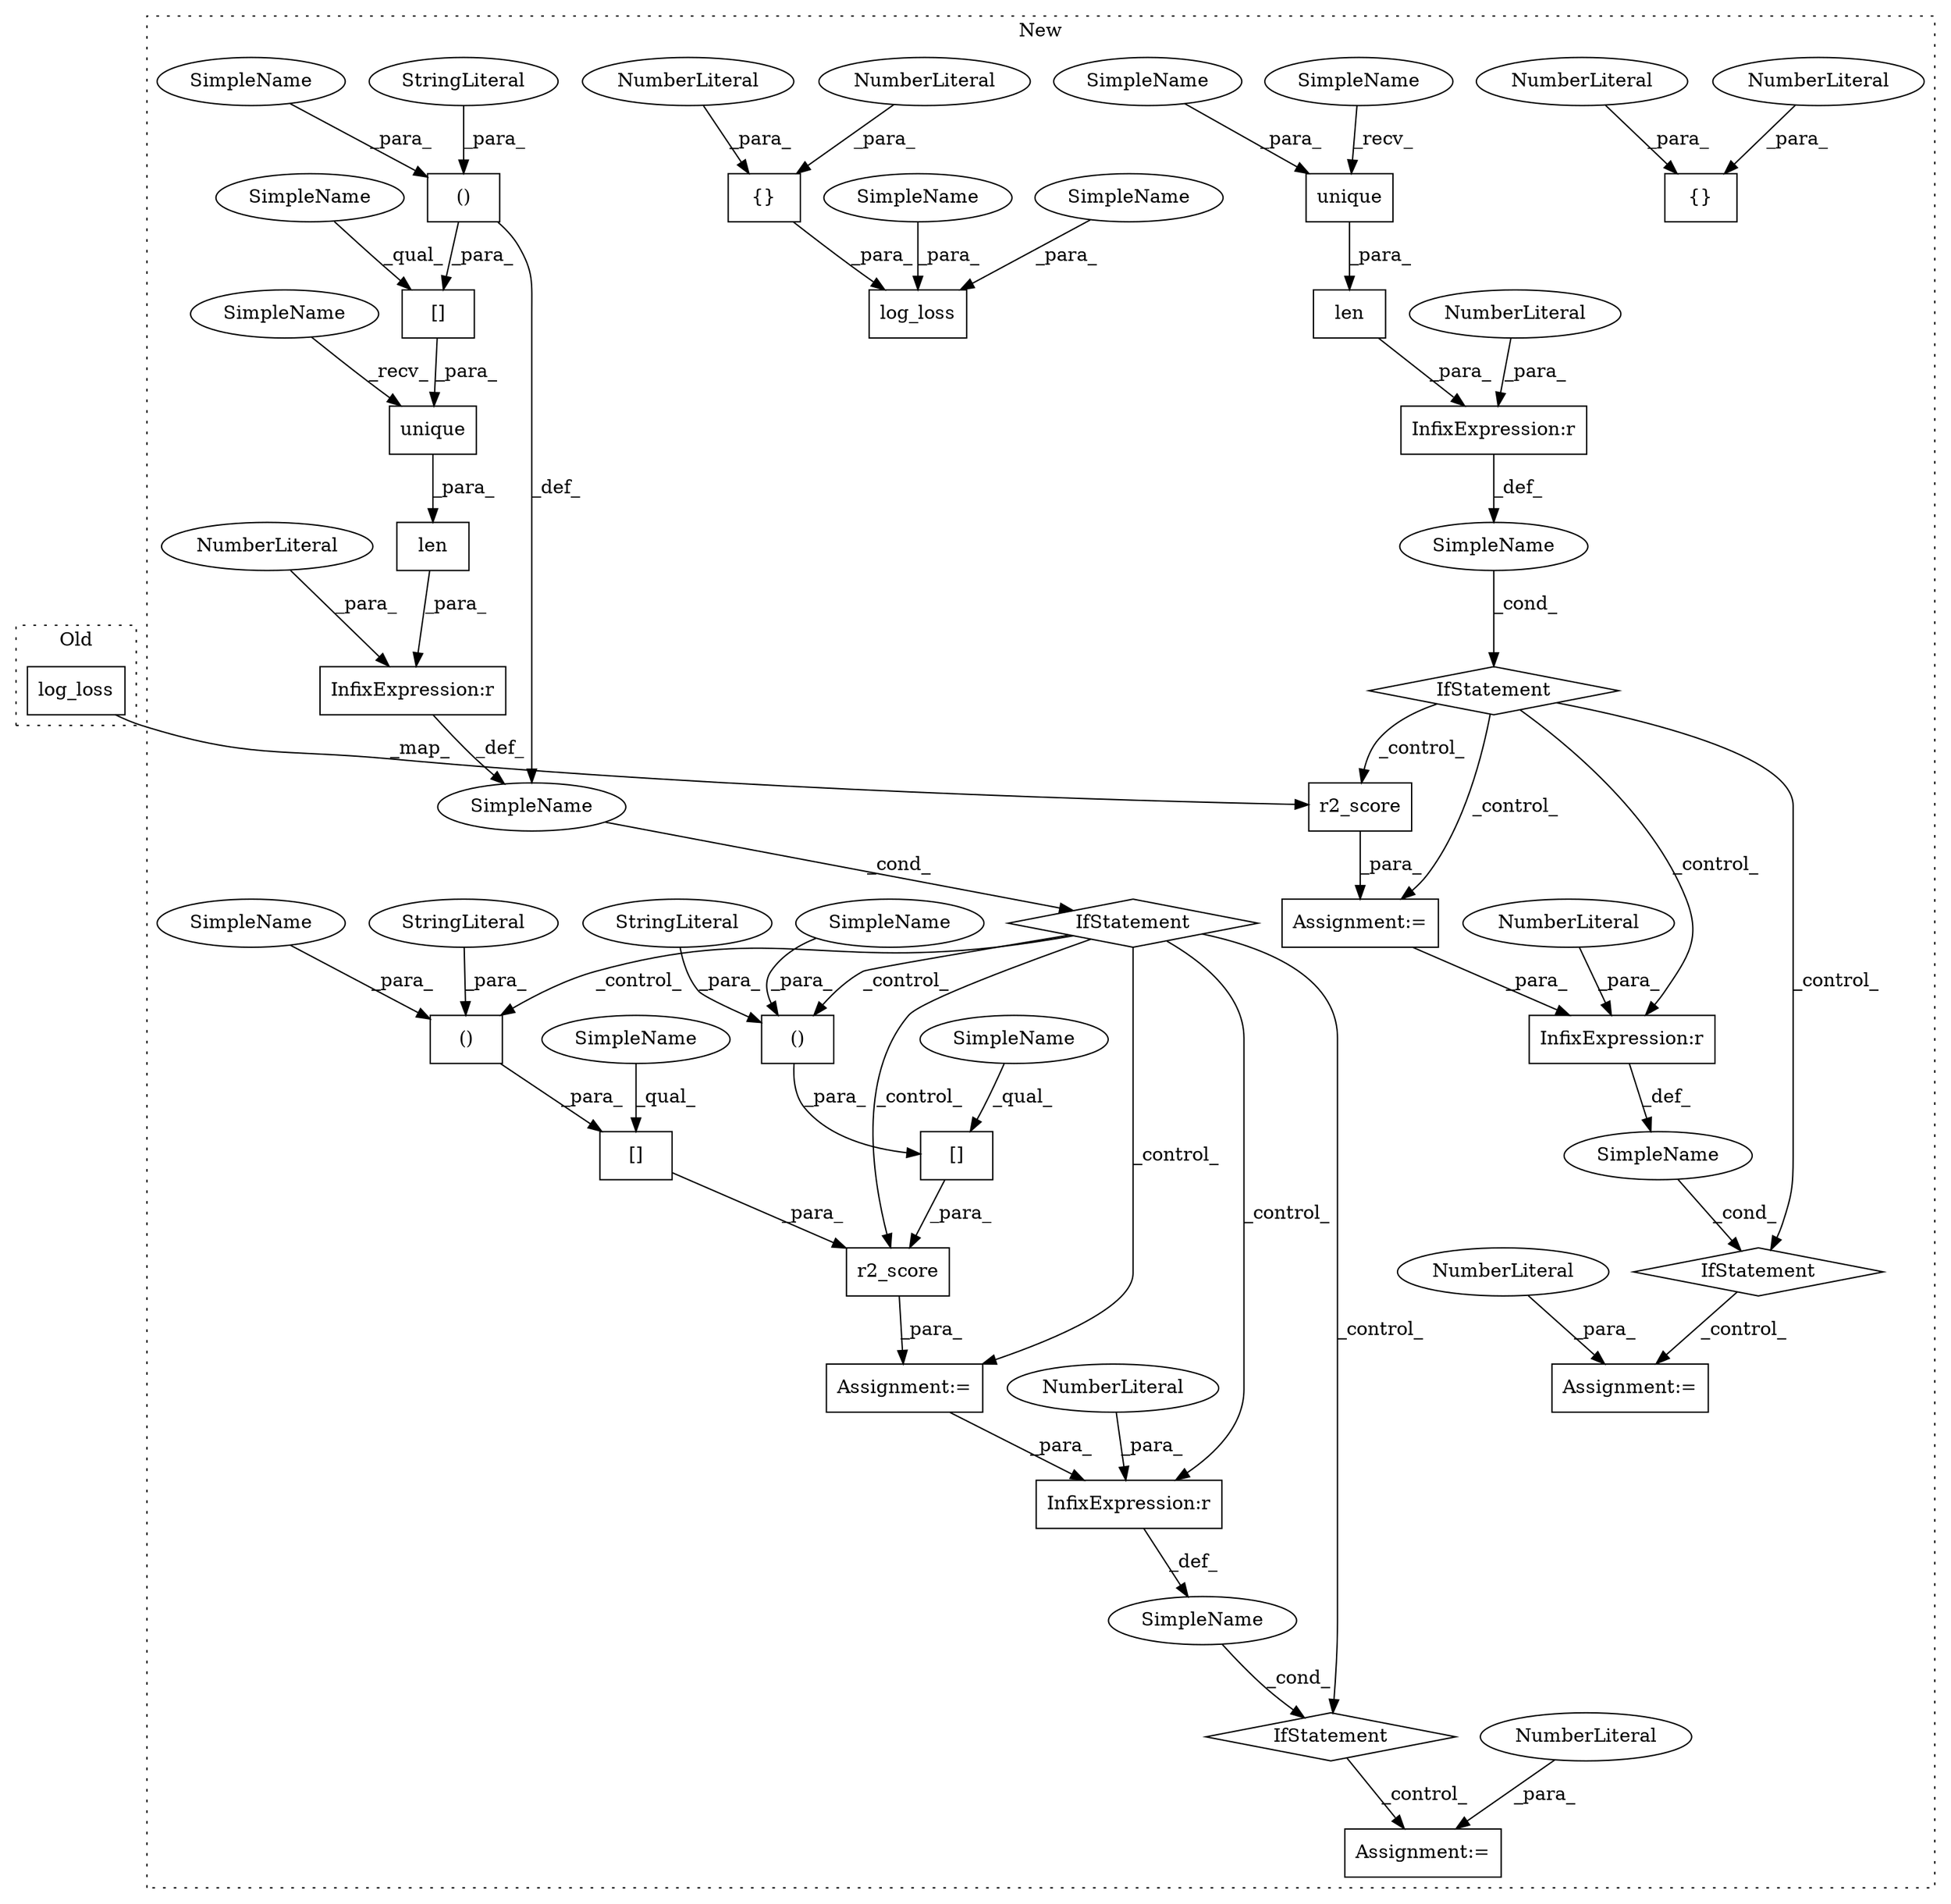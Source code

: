 digraph G {
subgraph cluster0 {
1 [label="log_loss" a="32" s="8277,8299" l="9,1" shape="box"];
label = "Old";
style="dotted";
}
subgraph cluster1 {
2 [label="r2_score" a="32" s="8431,8453" l="9,1" shape="box"];
3 [label="InfixExpression:r" a="27" s="8481" l="3" shape="box"];
4 [label="NumberLiteral" a="34" s="8484" l="1" shape="ellipse"];
5 [label="InfixExpression:r" a="27" s="8400" l="4" shape="box"];
6 [label="NumberLiteral" a="34" s="8404" l="1" shape="ellipse"];
7 [label="len" a="32" s="8375,8399" l="4,1" shape="box"];
8 [label="unique" a="32" s="8385,8398" l="7,1" shape="box"];
9 [label="[]" a="2" s="9257,9303" l="16,2" shape="box"];
10 [label="()" a="106" s="9273" l="30" shape="box"];
11 [label="[]" a="2" s="9343,9391" l="18,2" shape="box"];
12 [label="()" a="106" s="9412" l="30" shape="box"];
13 [label="[]" a="2" s="9394,9442" l="18,2" shape="box"];
14 [label="()" a="106" s="9361" l="30" shape="box"];
15 [label="InfixExpression:r" a="27" s="9307" l="4" shape="box"];
16 [label="NumberLiteral" a="34" s="9311" l="1" shape="ellipse"];
17 [label="InfixExpression:r" a="27" s="9468" l="3" shape="box"];
18 [label="NumberLiteral" a="34" s="9471" l="1" shape="ellipse"];
19 [label="len" a="32" s="9240,9306" l="4,1" shape="box"];
20 [label="unique" a="32" s="9250,9305" l="7,1" shape="box"];
21 [label="IfStatement" a="25" s="9457,9472" l="4,2" shape="diamond"];
22 [label="SimpleName" a="42" s="" l="" shape="ellipse"];
23 [label="IfStatement" a="25" s="9236,9312" l="4,2" shape="diamond"];
24 [label="IfStatement" a="25" s="8464,8485" l="4,2" shape="diamond"];
25 [label="SimpleName" a="42" s="" l="" shape="ellipse"];
26 [label="Assignment:=" a="7" s="8512" l="1" shape="box"];
27 [label="NumberLiteral" a="34" s="8513" l="1" shape="ellipse"];
28 [label="IfStatement" a="25" s="8371,8405" l="4,2" shape="diamond"];
29 [label="SimpleName" a="42" s="" l="" shape="ellipse"];
30 [label="Assignment:=" a="7" s="9495" l="1" shape="box"];
31 [label="NumberLiteral" a="34" s="9496" l="1" shape="ellipse"];
32 [label="SimpleName" a="42" s="" l="" shape="ellipse"];
33 [label="{}" a="4" s="9194,9198" l="1,1" shape="box"];
34 [label="NumberLiteral" a="34" s="9195" l="1" shape="ellipse"];
35 [label="NumberLiteral" a="34" s="9197" l="1" shape="ellipse"];
36 [label="StringLiteral" a="45" s="9426" l="16" shape="ellipse"];
37 [label="StringLiteral" a="45" s="9375" l="16" shape="ellipse"];
38 [label="log_loss" a="32" s="8325,8362" l="9,1" shape="box"];
39 [label="{}" a="4" s="8357,8361" l="1,1" shape="box"];
40 [label="NumberLiteral" a="34" s="8360" l="1" shape="ellipse"];
41 [label="NumberLiteral" a="34" s="8358" l="1" shape="ellipse"];
42 [label="StringLiteral" a="45" s="9287" l="16" shape="ellipse"];
43 [label="Assignment:=" a="7" s="8430" l="1" shape="box"];
44 [label="Assignment:=" a="7" s="9333" l="1" shape="box"];
45 [label="r2_score" a="32" s="9334,9444" l="9,1" shape="box"];
46 [label="SimpleName" a="42" s="8341" l="6" shape="ellipse"];
47 [label="SimpleName" a="42" s="9394" l="6" shape="ellipse"];
48 [label="SimpleName" a="42" s="8379" l="5" shape="ellipse"];
49 [label="SimpleName" a="42" s="9244" l="5" shape="ellipse"];
50 [label="SimpleName" a="42" s="9273" l="1" shape="ellipse"];
51 [label="SimpleName" a="42" s="9361" l="1" shape="ellipse"];
52 [label="SimpleName" a="42" s="9412" l="1" shape="ellipse"];
53 [label="SimpleName" a="42" s="9343" l="6" shape="ellipse"];
54 [label="SimpleName" a="42" s="8392" l="6" shape="ellipse"];
55 [label="SimpleName" a="42" s="8334" l="6" shape="ellipse"];
56 [label="SimpleName" a="42" s="9257" l="6" shape="ellipse"];
label = "New";
style="dotted";
}
1 -> 2 [label="_map_"];
2 -> 43 [label="_para_"];
3 -> 25 [label="_def_"];
4 -> 3 [label="_para_"];
5 -> 22 [label="_def_"];
6 -> 5 [label="_para_"];
7 -> 5 [label="_para_"];
8 -> 7 [label="_para_"];
9 -> 20 [label="_para_"];
10 -> 9 [label="_para_"];
10 -> 32 [label="_def_"];
11 -> 45 [label="_para_"];
12 -> 13 [label="_para_"];
13 -> 45 [label="_para_"];
14 -> 11 [label="_para_"];
15 -> 32 [label="_def_"];
16 -> 15 [label="_para_"];
17 -> 29 [label="_def_"];
18 -> 17 [label="_para_"];
19 -> 15 [label="_para_"];
20 -> 19 [label="_para_"];
21 -> 30 [label="_control_"];
22 -> 28 [label="_cond_"];
23 -> 17 [label="_control_"];
23 -> 14 [label="_control_"];
23 -> 12 [label="_control_"];
23 -> 45 [label="_control_"];
23 -> 44 [label="_control_"];
23 -> 21 [label="_control_"];
24 -> 26 [label="_control_"];
25 -> 24 [label="_cond_"];
27 -> 26 [label="_para_"];
28 -> 24 [label="_control_"];
28 -> 43 [label="_control_"];
28 -> 2 [label="_control_"];
28 -> 3 [label="_control_"];
29 -> 21 [label="_cond_"];
31 -> 30 [label="_para_"];
32 -> 23 [label="_cond_"];
34 -> 33 [label="_para_"];
35 -> 33 [label="_para_"];
36 -> 12 [label="_para_"];
37 -> 14 [label="_para_"];
39 -> 38 [label="_para_"];
40 -> 39 [label="_para_"];
41 -> 39 [label="_para_"];
42 -> 10 [label="_para_"];
43 -> 3 [label="_para_"];
44 -> 17 [label="_para_"];
45 -> 44 [label="_para_"];
46 -> 38 [label="_para_"];
47 -> 13 [label="_qual_"];
48 -> 8 [label="_recv_"];
49 -> 20 [label="_recv_"];
50 -> 10 [label="_para_"];
51 -> 14 [label="_para_"];
52 -> 12 [label="_para_"];
53 -> 11 [label="_qual_"];
54 -> 8 [label="_para_"];
55 -> 38 [label="_para_"];
56 -> 9 [label="_qual_"];
}